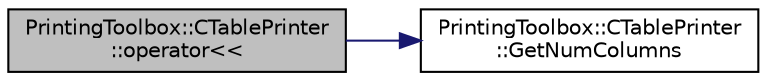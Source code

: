 digraph "PrintingToolbox::CTablePrinter::operator&lt;&lt;"
{
 // LATEX_PDF_SIZE
  edge [fontname="Helvetica",fontsize="10",labelfontname="Helvetica",labelfontsize="10"];
  node [fontname="Helvetica",fontsize="10",shape=record];
  rankdir="LR";
  Node1 [label="PrintingToolbox::CTablePrinter\l::operator\<\<",height=0.2,width=0.4,color="black", fillcolor="grey75", style="filled", fontcolor="black",tooltip=" "];
  Node1 -> Node2 [color="midnightblue",fontsize="10",style="solid",fontname="Helvetica"];
  Node2 [label="PrintingToolbox::CTablePrinter\l::GetNumColumns",height=0.2,width=0.4,color="black", fillcolor="white", style="filled",URL="$classPrintingToolbox_1_1CTablePrinter.html#ace0a256a0479f734c338ae3648f28ed3",tooltip="Get number of columns of the table."];
}

